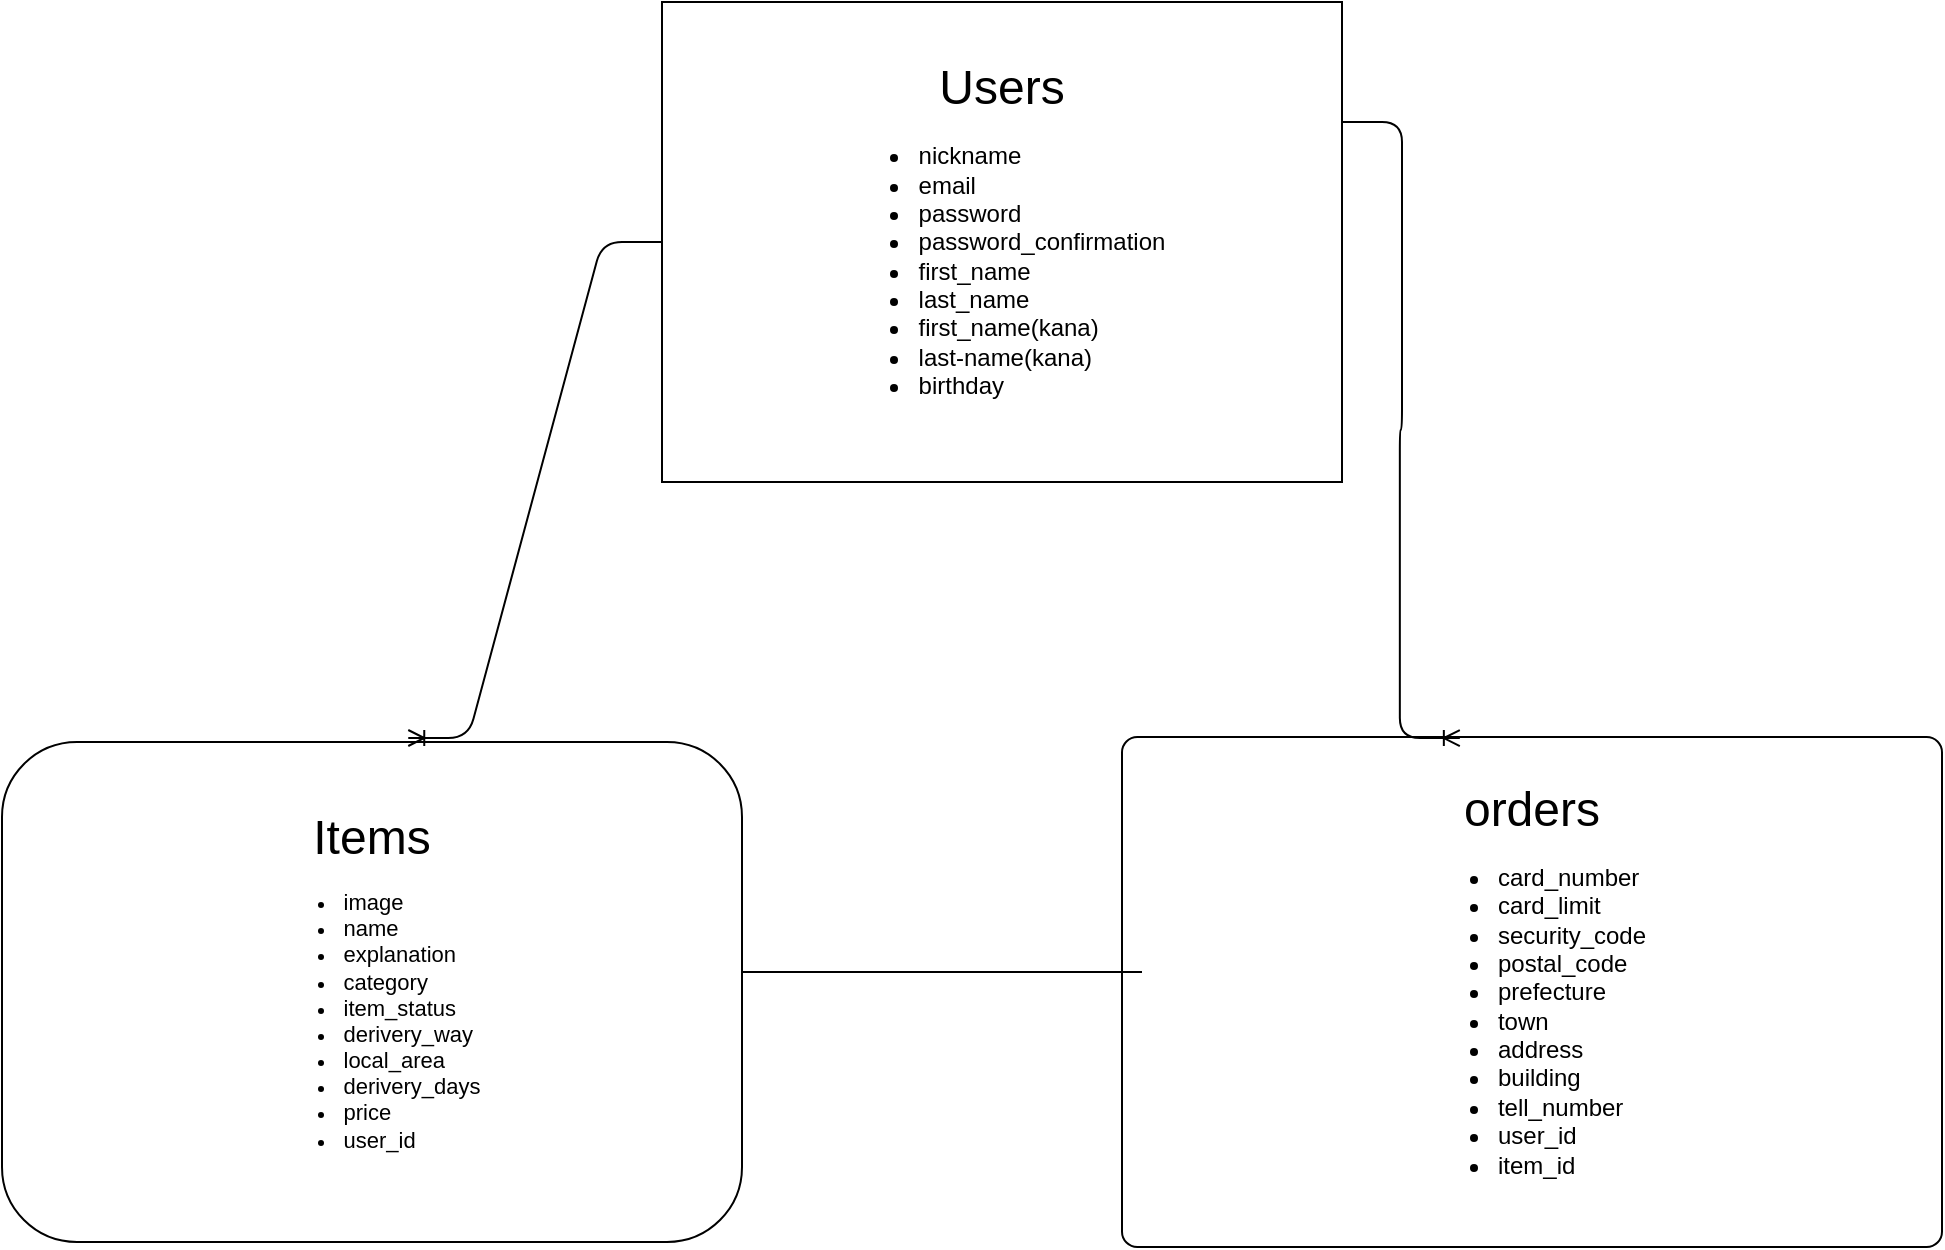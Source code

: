 <mxfile>
    <diagram id="K6byf0tc9Gzx6RKF7CM7" name="ページ1">
        <mxGraphModel dx="1725" dy="3018" grid="1" gridSize="10" guides="1" tooltips="1" connect="1" arrows="1" fold="1" page="1" pageScale="1" pageWidth="827" pageHeight="1169" math="0" shadow="0">
            <root>
                <mxCell id="0"/>
                <mxCell id="1" parent="0"/>
                <mxCell id="6" value="&lt;font style=&quot;font-size: 12px&quot;&gt;&lt;span style=&quot;font-size: 24px&quot;&gt;Users&lt;/span&gt;&lt;br&gt;&lt;div&gt;&lt;ul&gt;&lt;li style=&quot;text-align: left&quot;&gt;nickname&lt;/li&gt;&lt;li style=&quot;text-align: left&quot;&gt;email&lt;/li&gt;&lt;li style=&quot;text-align: left&quot;&gt;password&lt;/li&gt;&lt;li style=&quot;text-align: left&quot;&gt;password_confirmation&lt;/li&gt;&lt;li style=&quot;text-align: left&quot;&gt;first_name&lt;/li&gt;&lt;li style=&quot;text-align: left&quot;&gt;last_name&lt;/li&gt;&lt;li style=&quot;text-align: left&quot;&gt;first_name(kana)&lt;/li&gt;&lt;li style=&quot;text-align: left&quot;&gt;last-name(kana)&lt;/li&gt;&lt;li style=&quot;text-align: left&quot;&gt;birthday&lt;/li&gt;&lt;/ul&gt;&lt;/div&gt;&lt;/font&gt;" style="rounded=1;whiteSpace=wrap;html=1;arcSize=0;" vertex="1" parent="1">
                    <mxGeometry x="250" y="-1690" width="340" height="240" as="geometry"/>
                </mxCell>
                <mxCell id="7" value="Items&lt;br&gt;&lt;ul style=&quot;font-size: 11px&quot;&gt;&lt;li style=&quot;text-align: left&quot;&gt;image&lt;/li&gt;&lt;li style=&quot;text-align: left&quot;&gt;name&lt;/li&gt;&lt;li style=&quot;text-align: left&quot;&gt;explanation&lt;/li&gt;&lt;li style=&quot;text-align: left&quot;&gt;category&lt;/li&gt;&lt;li style=&quot;text-align: left&quot;&gt;item_status&lt;/li&gt;&lt;li style=&quot;text-align: left&quot;&gt;derivery_way&lt;/li&gt;&lt;li style=&quot;text-align: left&quot;&gt;local_area&lt;/li&gt;&lt;li style=&quot;text-align: left&quot;&gt;derivery_days&lt;/li&gt;&lt;li style=&quot;text-align: left&quot;&gt;price&lt;/li&gt;&lt;li style=&quot;text-align: left&quot;&gt;user_id&lt;/li&gt;&lt;/ul&gt;" style="rounded=1;whiteSpace=wrap;html=1;align=center;fontSize=24;" vertex="1" parent="1">
                    <mxGeometry x="-80" y="-1320" width="370" height="250" as="geometry"/>
                </mxCell>
                <mxCell id="9" value="orders&lt;br style=&quot;font-size: 12px&quot;&gt;&lt;ul style=&quot;font-size: 12px&quot;&gt;&lt;li style=&quot;text-align: left&quot;&gt;card_number&lt;/li&gt;&lt;li style=&quot;text-align: left&quot;&gt;card_limit&lt;/li&gt;&lt;li style=&quot;text-align: left&quot;&gt;security_code&lt;/li&gt;&lt;li style=&quot;text-align: left&quot;&gt;postal_code&lt;/li&gt;&lt;li style=&quot;text-align: left&quot;&gt;prefecture&lt;/li&gt;&lt;li style=&quot;text-align: left&quot;&gt;town&lt;/li&gt;&lt;li style=&quot;text-align: left&quot;&gt;address&lt;/li&gt;&lt;li style=&quot;text-align: left&quot;&gt;building&lt;/li&gt;&lt;li style=&quot;text-align: left&quot;&gt;tell_number&lt;/li&gt;&lt;li style=&quot;text-align: left&quot;&gt;user_id&lt;/li&gt;&lt;li style=&quot;text-align: left&quot;&gt;item_id&lt;/li&gt;&lt;/ul&gt;" style="rounded=1;whiteSpace=wrap;html=1;fontSize=24;arcSize=3;direction=south;" vertex="1" parent="1">
                    <mxGeometry x="480" y="-1322.5" width="410" height="255" as="geometry"/>
                </mxCell>
                <mxCell id="11" value="" style="edgeStyle=entityRelationEdgeStyle;fontSize=12;html=1;endArrow=ERoneToMany;entryX=0.002;entryY=0.588;entryDx=0;entryDy=0;entryPerimeter=0;" edge="1" parent="1" target="9">
                    <mxGeometry width="100" height="100" relative="1" as="geometry">
                        <mxPoint x="590" y="-1630" as="sourcePoint"/>
                        <mxPoint x="750" y="-1420" as="targetPoint"/>
                    </mxGeometry>
                </mxCell>
                <mxCell id="12" value="" style="edgeStyle=entityRelationEdgeStyle;fontSize=12;html=1;endArrow=ERoneToMany;entryX=0.549;entryY=-0.008;entryDx=0;entryDy=0;entryPerimeter=0;" edge="1" parent="1" source="6" target="7">
                    <mxGeometry width="100" height="100" relative="1" as="geometry">
                        <mxPoint x="90" y="-1610" as="sourcePoint"/>
                        <mxPoint x="130" y="-1600" as="targetPoint"/>
                    </mxGeometry>
                </mxCell>
                <mxCell id="15" value="" style="line;strokeWidth=1;rotatable=0;dashed=0;labelPosition=right;align=left;verticalAlign=middle;spacingTop=0;spacingLeft=6;points=[];portConstraint=eastwest;fontSize=24;" vertex="1" parent="1">
                    <mxGeometry x="290" y="-1210" width="200" height="10" as="geometry"/>
                </mxCell>
            </root>
        </mxGraphModel>
    </diagram>
</mxfile>